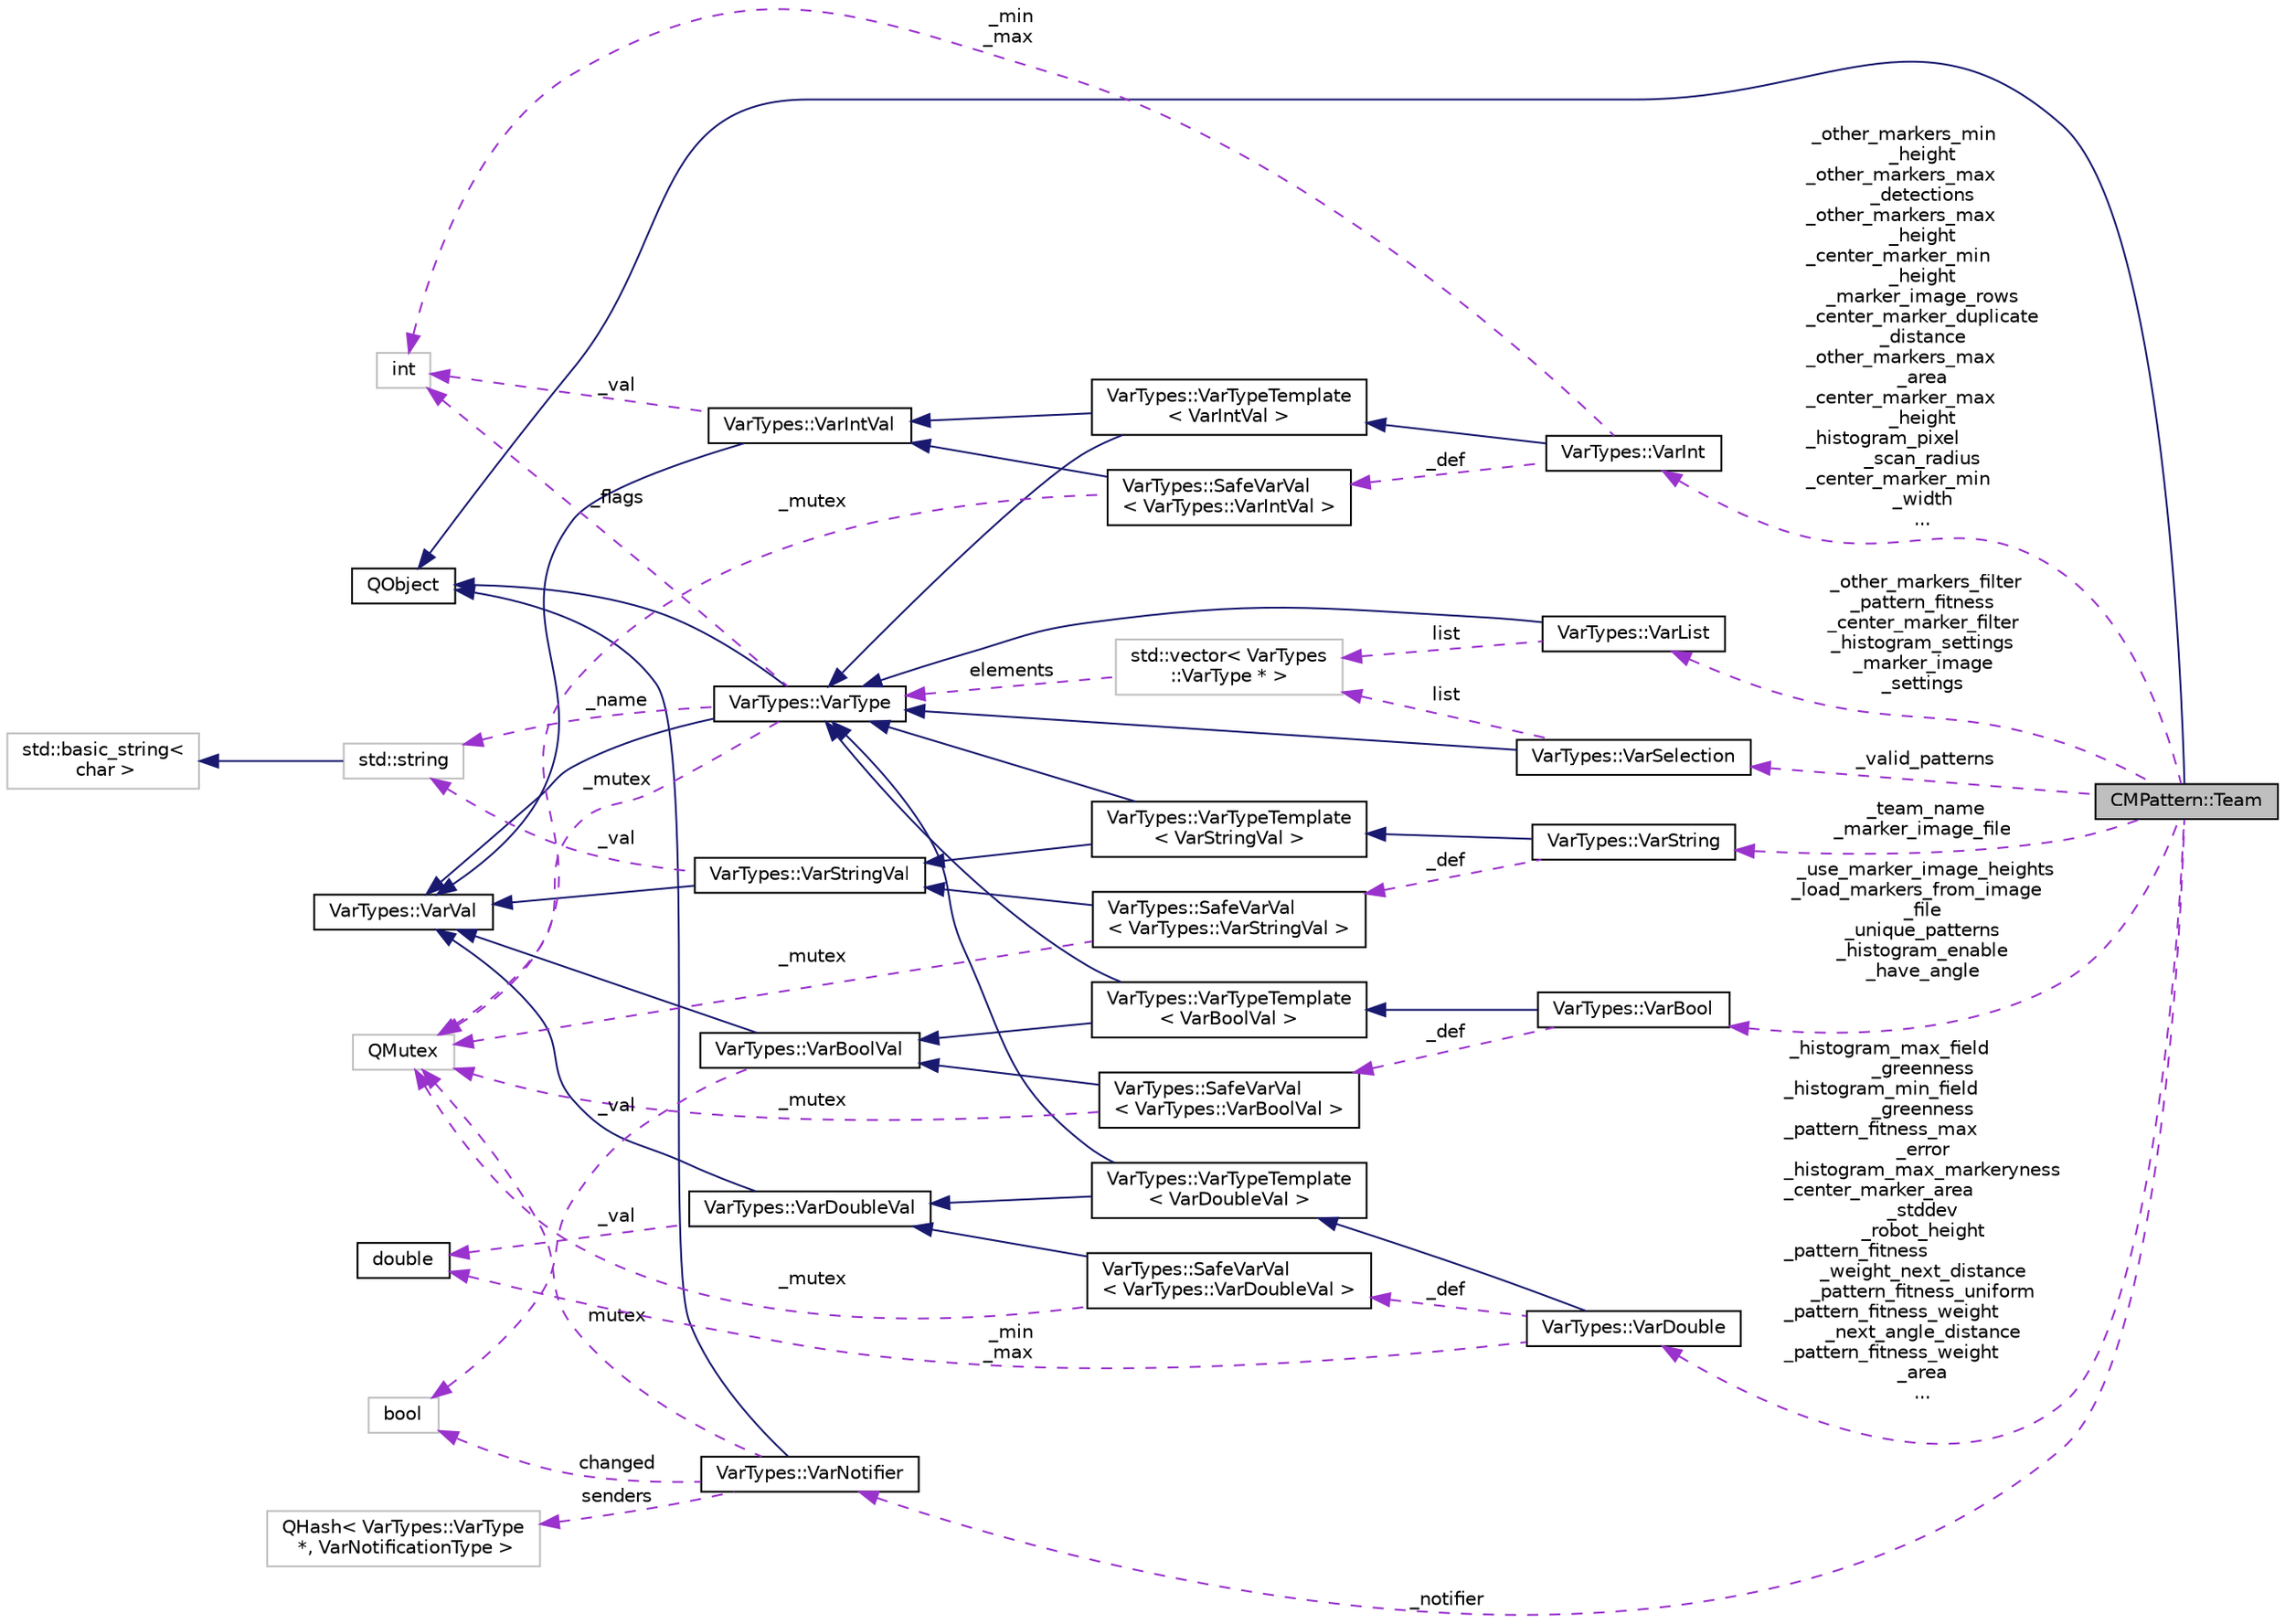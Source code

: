 digraph "CMPattern::Team"
{
 // INTERACTIVE_SVG=YES
  edge [fontname="Helvetica",fontsize="10",labelfontname="Helvetica",labelfontsize="10"];
  node [fontname="Helvetica",fontsize="10",shape=record];
  rankdir="LR";
  Node1 [label="CMPattern::Team",height=0.2,width=0.4,color="black", fillcolor="grey75", style="filled", fontcolor="black"];
  Node2 -> Node1 [dir="back",color="midnightblue",fontsize="10",style="solid",fontname="Helvetica"];
  Node2 [label="QObject",height=0.2,width=0.4,color="black", fillcolor="white", style="filled",URL="$dc/d4f/class_q_object.html"];
  Node3 -> Node1 [dir="back",color="darkorchid3",fontsize="10",style="dashed",label=" _other_markers_filter\n_pattern_fitness\n_center_marker_filter\n_histogram_settings\n_marker_image\n_settings" ,fontname="Helvetica"];
  Node3 [label="VarTypes::VarList",height=0.2,width=0.4,color="black", fillcolor="white", style="filled",URL="$d1/d74/class_var_types_1_1_var_list.html",tooltip="This is the list type of the VarTypes system. "];
  Node4 -> Node3 [dir="back",color="midnightblue",fontsize="10",style="solid",fontname="Helvetica"];
  Node4 [label="VarTypes::VarType",height=0.2,width=0.4,color="black", fillcolor="white", style="filled",URL="$d4/d59/class_var_types_1_1_var_type.html",tooltip="The base class of the VarTypes system. "];
  Node2 -> Node4 [dir="back",color="midnightblue",fontsize="10",style="solid",fontname="Helvetica"];
  Node5 -> Node4 [dir="back",color="midnightblue",fontsize="10",style="solid",fontname="Helvetica"];
  Node5 [label="VarTypes::VarVal",height=0.2,width=0.4,color="black", fillcolor="white", style="filled",URL="$d6/de8/class_var_types_1_1_var_val.html"];
  Node6 -> Node4 [dir="back",color="darkorchid3",fontsize="10",style="dashed",label=" _flags" ,fontname="Helvetica"];
  Node6 [label="int",height=0.2,width=0.4,color="grey75", fillcolor="white", style="filled"];
  Node7 -> Node4 [dir="back",color="darkorchid3",fontsize="10",style="dashed",label=" _name" ,fontname="Helvetica"];
  Node7 [label="std::string",height=0.2,width=0.4,color="grey75", fillcolor="white", style="filled",tooltip="STL class. "];
  Node8 -> Node7 [dir="back",color="midnightblue",fontsize="10",style="solid",fontname="Helvetica"];
  Node8 [label="std::basic_string\<\l char \>",height=0.2,width=0.4,color="grey75", fillcolor="white", style="filled",tooltip="STL class. "];
  Node9 -> Node4 [dir="back",color="darkorchid3",fontsize="10",style="dashed",label=" _mutex" ,fontname="Helvetica"];
  Node9 [label="QMutex",height=0.2,width=0.4,color="grey75", fillcolor="white", style="filled"];
  Node10 -> Node3 [dir="back",color="darkorchid3",fontsize="10",style="dashed",label=" list" ,fontname="Helvetica"];
  Node10 [label="std::vector\< VarTypes\l::VarType * \>",height=0.2,width=0.4,color="grey75", fillcolor="white", style="filled"];
  Node4 -> Node10 [dir="back",color="darkorchid3",fontsize="10",style="dashed",label=" elements" ,fontname="Helvetica"];
  Node11 -> Node1 [dir="back",color="darkorchid3",fontsize="10",style="dashed",label=" _notifier" ,fontname="Helvetica"];
  Node11 [label="VarTypes::VarNotifier",height=0.2,width=0.4,color="black", fillcolor="white", style="filled",URL="$d6/d76/class_var_types_1_1_var_notifier.html",tooltip="A helper class which accumulates the occurence of VarType changes. "];
  Node2 -> Node11 [dir="back",color="midnightblue",fontsize="10",style="solid",fontname="Helvetica"];
  Node12 -> Node11 [dir="back",color="darkorchid3",fontsize="10",style="dashed",label=" senders" ,fontname="Helvetica"];
  Node12 [label="QHash\< VarTypes::VarType\l *, VarNotificationType \>",height=0.2,width=0.4,color="grey75", fillcolor="white", style="filled"];
  Node13 -> Node11 [dir="back",color="darkorchid3",fontsize="10",style="dashed",label=" changed" ,fontname="Helvetica"];
  Node13 [label="bool",height=0.2,width=0.4,color="grey75", fillcolor="white", style="filled"];
  Node9 -> Node11 [dir="back",color="darkorchid3",fontsize="10",style="dashed",label=" mutex" ,fontname="Helvetica"];
  Node14 -> Node1 [dir="back",color="darkorchid3",fontsize="10",style="dashed",label=" _other_markers_min\l_height\n_other_markers_max\l_detections\n_other_markers_max\l_height\n_center_marker_min\l_height\n_marker_image_rows\n_center_marker_duplicate\l_distance\n_other_markers_max\l_area\n_center_marker_max\l_height\n_histogram_pixel\l_scan_radius\n_center_marker_min\l_width\n..." ,fontname="Helvetica"];
  Node14 [label="VarTypes::VarInt",height=0.2,width=0.4,color="black", fillcolor="white", style="filled",URL="$d0/d6c/class_var_types_1_1_var_int.html",tooltip="A Vartype for storing integers. "];
  Node15 -> Node14 [dir="back",color="midnightblue",fontsize="10",style="solid",fontname="Helvetica"];
  Node15 [label="VarTypes::VarTypeTemplate\l\< VarIntVal \>",height=0.2,width=0.4,color="black", fillcolor="white", style="filled",URL="$d7/d38/class_var_types_1_1_var_type_template.html"];
  Node4 -> Node15 [dir="back",color="midnightblue",fontsize="10",style="solid",fontname="Helvetica"];
  Node16 -> Node15 [dir="back",color="midnightblue",fontsize="10",style="solid",fontname="Helvetica"];
  Node16 [label="VarTypes::VarIntVal",height=0.2,width=0.4,color="black", fillcolor="white", style="filled",URL="$d4/dc9/class_var_types_1_1_var_int_val.html",tooltip="A Vartype for storing integers. "];
  Node5 -> Node16 [dir="back",color="midnightblue",fontsize="10",style="solid",fontname="Helvetica"];
  Node6 -> Node16 [dir="back",color="darkorchid3",fontsize="10",style="dashed",label=" _val" ,fontname="Helvetica"];
  Node17 -> Node14 [dir="back",color="darkorchid3",fontsize="10",style="dashed",label=" _def" ,fontname="Helvetica"];
  Node17 [label="VarTypes::SafeVarVal\l\< VarTypes::VarIntVal \>",height=0.2,width=0.4,color="black", fillcolor="white", style="filled",URL="$d2/dc4/class_var_types_1_1_safe_var_val.html"];
  Node16 -> Node17 [dir="back",color="midnightblue",fontsize="10",style="solid",fontname="Helvetica"];
  Node9 -> Node17 [dir="back",color="darkorchid3",fontsize="10",style="dashed",label=" _mutex" ,fontname="Helvetica"];
  Node6 -> Node14 [dir="back",color="darkorchid3",fontsize="10",style="dashed",label=" _min\n_max" ,fontname="Helvetica"];
  Node18 -> Node1 [dir="back",color="darkorchid3",fontsize="10",style="dashed",label=" _use_marker_image_heights\n_load_markers_from_image\l_file\n_unique_patterns\n_histogram_enable\n_have_angle" ,fontname="Helvetica"];
  Node18 [label="VarTypes::VarBool",height=0.2,width=0.4,color="black", fillcolor="white", style="filled",URL="$dc/da5/class_var_types_1_1_var_bool.html",tooltip="A Vartype for storing booleans. "];
  Node19 -> Node18 [dir="back",color="midnightblue",fontsize="10",style="solid",fontname="Helvetica"];
  Node19 [label="VarTypes::VarTypeTemplate\l\< VarBoolVal \>",height=0.2,width=0.4,color="black", fillcolor="white", style="filled",URL="$d7/d38/class_var_types_1_1_var_type_template.html"];
  Node4 -> Node19 [dir="back",color="midnightblue",fontsize="10",style="solid",fontname="Helvetica"];
  Node20 -> Node19 [dir="back",color="midnightblue",fontsize="10",style="solid",fontname="Helvetica"];
  Node20 [label="VarTypes::VarBoolVal",height=0.2,width=0.4,color="black", fillcolor="white", style="filled",URL="$d8/d0a/class_var_types_1_1_var_bool_val.html",tooltip="A Vartype for storing booleans. "];
  Node5 -> Node20 [dir="back",color="midnightblue",fontsize="10",style="solid",fontname="Helvetica"];
  Node13 -> Node20 [dir="back",color="darkorchid3",fontsize="10",style="dashed",label=" _val" ,fontname="Helvetica"];
  Node21 -> Node18 [dir="back",color="darkorchid3",fontsize="10",style="dashed",label=" _def" ,fontname="Helvetica"];
  Node21 [label="VarTypes::SafeVarVal\l\< VarTypes::VarBoolVal \>",height=0.2,width=0.4,color="black", fillcolor="white", style="filled",URL="$d2/dc4/class_var_types_1_1_safe_var_val.html"];
  Node20 -> Node21 [dir="back",color="midnightblue",fontsize="10",style="solid",fontname="Helvetica"];
  Node9 -> Node21 [dir="back",color="darkorchid3",fontsize="10",style="dashed",label=" _mutex" ,fontname="Helvetica"];
  Node22 -> Node1 [dir="back",color="darkorchid3",fontsize="10",style="dashed",label=" _histogram_max_field\l_greenness\n_histogram_min_field\l_greenness\n_pattern_fitness_max\l_error\n_histogram_max_markeryness\n_center_marker_area\l_stddev\n_robot_height\n_pattern_fitness\l_weight_next_distance\n_pattern_fitness_uniform\n_pattern_fitness_weight\l_next_angle_distance\n_pattern_fitness_weight\l_area\n..." ,fontname="Helvetica"];
  Node22 [label="VarTypes::VarDouble",height=0.2,width=0.4,color="black", fillcolor="white", style="filled",URL="$d6/de9/class_var_types_1_1_var_double.html",tooltip="A Vartype for storing double precision floating points. "];
  Node23 -> Node22 [dir="back",color="midnightblue",fontsize="10",style="solid",fontname="Helvetica"];
  Node23 [label="VarTypes::VarTypeTemplate\l\< VarDoubleVal \>",height=0.2,width=0.4,color="black", fillcolor="white", style="filled",URL="$d7/d38/class_var_types_1_1_var_type_template.html"];
  Node4 -> Node23 [dir="back",color="midnightblue",fontsize="10",style="solid",fontname="Helvetica"];
  Node24 -> Node23 [dir="back",color="midnightblue",fontsize="10",style="solid",fontname="Helvetica"];
  Node24 [label="VarTypes::VarDoubleVal",height=0.2,width=0.4,color="black", fillcolor="white", style="filled",URL="$db/d0f/class_var_types_1_1_var_double_val.html"];
  Node5 -> Node24 [dir="back",color="midnightblue",fontsize="10",style="solid",fontname="Helvetica"];
  Node25 -> Node24 [dir="back",color="darkorchid3",fontsize="10",style="dashed",label=" _val" ,fontname="Helvetica"];
  Node25 [label="double",height=0.2,width=0.4,color="black", fillcolor="white", style="filled",URL="$df/de6/classdouble.html"];
  Node25 -> Node22 [dir="back",color="darkorchid3",fontsize="10",style="dashed",label=" _min\n_max" ,fontname="Helvetica"];
  Node26 -> Node22 [dir="back",color="darkorchid3",fontsize="10",style="dashed",label=" _def" ,fontname="Helvetica"];
  Node26 [label="VarTypes::SafeVarVal\l\< VarTypes::VarDoubleVal \>",height=0.2,width=0.4,color="black", fillcolor="white", style="filled",URL="$d2/dc4/class_var_types_1_1_safe_var_val.html"];
  Node24 -> Node26 [dir="back",color="midnightblue",fontsize="10",style="solid",fontname="Helvetica"];
  Node9 -> Node26 [dir="back",color="darkorchid3",fontsize="10",style="dashed",label=" _mutex" ,fontname="Helvetica"];
  Node27 -> Node1 [dir="back",color="darkorchid3",fontsize="10",style="dashed",label=" _team_name\n_marker_image_file" ,fontname="Helvetica"];
  Node27 [label="VarTypes::VarString",height=0.2,width=0.4,color="black", fillcolor="white", style="filled",URL="$d5/deb/class_var_types_1_1_var_string.html",tooltip="This is the string VarType of the VarTypes system. "];
  Node28 -> Node27 [dir="back",color="midnightblue",fontsize="10",style="solid",fontname="Helvetica"];
  Node28 [label="VarTypes::VarTypeTemplate\l\< VarStringVal \>",height=0.2,width=0.4,color="black", fillcolor="white", style="filled",URL="$d7/d38/class_var_types_1_1_var_type_template.html"];
  Node4 -> Node28 [dir="back",color="midnightblue",fontsize="10",style="solid",fontname="Helvetica"];
  Node29 -> Node28 [dir="back",color="midnightblue",fontsize="10",style="solid",fontname="Helvetica"];
  Node29 [label="VarTypes::VarStringVal",height=0.2,width=0.4,color="black", fillcolor="white", style="filled",URL="$db/d2f/class_var_types_1_1_var_string_val.html",tooltip="This is the string VarTypeVal of the VarTypes system. "];
  Node5 -> Node29 [dir="back",color="midnightblue",fontsize="10",style="solid",fontname="Helvetica"];
  Node7 -> Node29 [dir="back",color="darkorchid3",fontsize="10",style="dashed",label=" _val" ,fontname="Helvetica"];
  Node30 -> Node27 [dir="back",color="darkorchid3",fontsize="10",style="dashed",label=" _def" ,fontname="Helvetica"];
  Node30 [label="VarTypes::SafeVarVal\l\< VarTypes::VarStringVal \>",height=0.2,width=0.4,color="black", fillcolor="white", style="filled",URL="$d2/dc4/class_var_types_1_1_safe_var_val.html"];
  Node29 -> Node30 [dir="back",color="midnightblue",fontsize="10",style="solid",fontname="Helvetica"];
  Node9 -> Node30 [dir="back",color="darkorchid3",fontsize="10",style="dashed",label=" _mutex" ,fontname="Helvetica"];
  Node31 -> Node1 [dir="back",color="darkorchid3",fontsize="10",style="dashed",label=" _valid_patterns" ,fontname="Helvetica"];
  Node31 [label="VarTypes::VarSelection",height=0.2,width=0.4,color="black", fillcolor="white", style="filled",URL="$de/d3e/class_var_types_1_1_var_selection.html",tooltip="This is the multi-selection VarType of the VarTypes system. "];
  Node4 -> Node31 [dir="back",color="midnightblue",fontsize="10",style="solid",fontname="Helvetica"];
  Node10 -> Node31 [dir="back",color="darkorchid3",fontsize="10",style="dashed",label=" list" ,fontname="Helvetica"];
}
